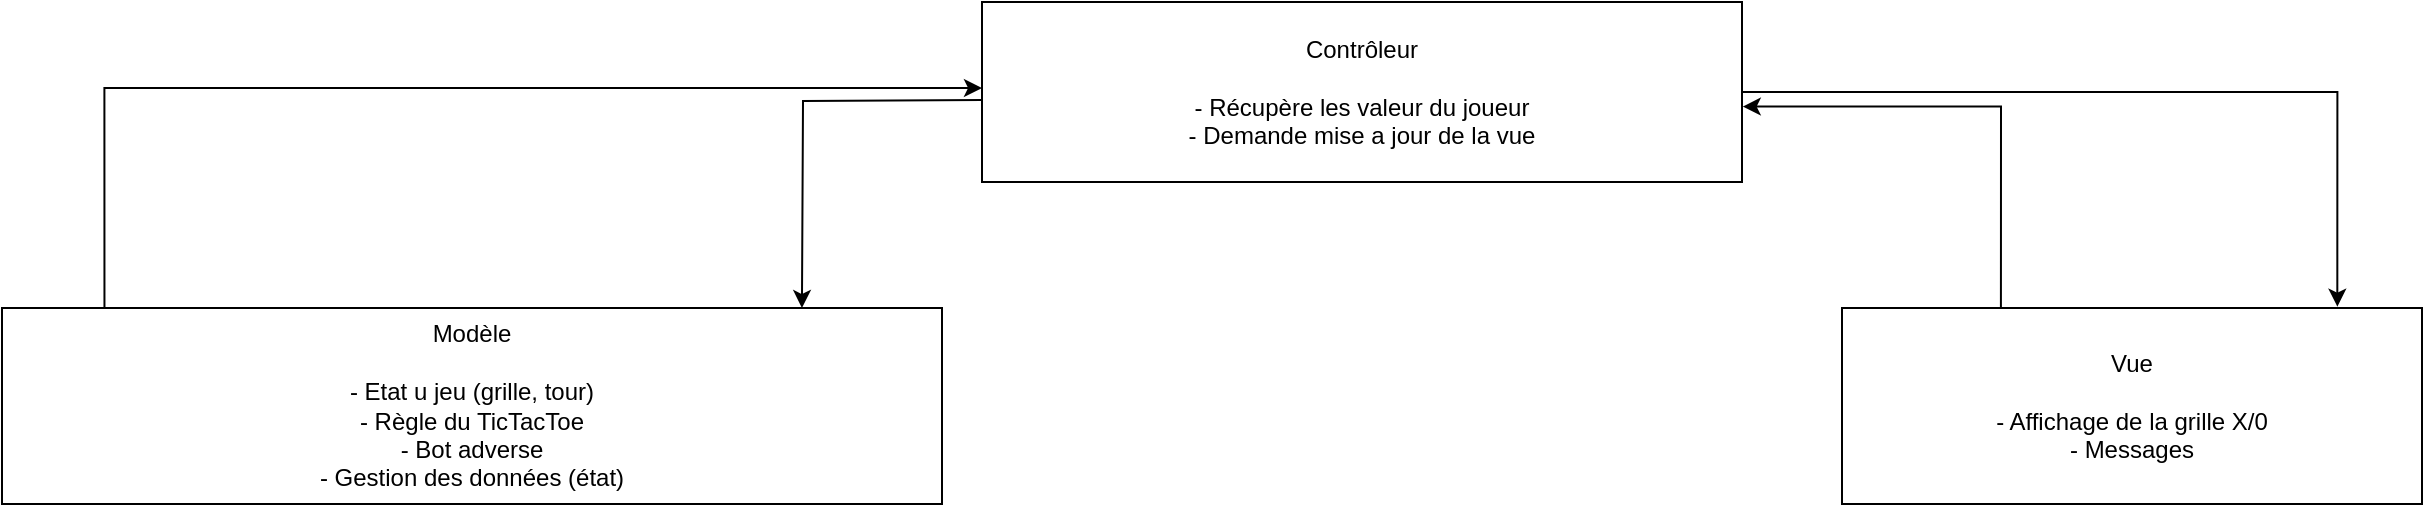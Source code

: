 <mxfile version="28.2.5">
  <diagram name="Page-1" id="AEfFvpfA0PrJpsahhnSm">
    <mxGraphModel dx="3021" dy="1068" grid="1" gridSize="10" guides="1" tooltips="1" connect="1" arrows="1" fold="1" page="1" pageScale="1" pageWidth="827" pageHeight="583" math="0" shadow="0">
      <root>
        <mxCell id="0" />
        <mxCell id="1" parent="0" />
        <mxCell id="BNPRaXnq0KBUVInosA-8-1" value="Contrôleur&lt;br&gt;&lt;br&gt;- Récupère les valeur du joueur&lt;br&gt;- Demande mise a jour de la vue" style="rounded=0;whiteSpace=wrap;html=1;align=center;" vertex="1" parent="1">
          <mxGeometry x="-190" y="57" width="380" height="90" as="geometry" />
        </mxCell>
        <mxCell id="BNPRaXnq0KBUVInosA-8-2" value="&lt;font&gt;Vue&lt;/font&gt;&lt;div&gt;&lt;font&gt;&lt;br&gt;&lt;/font&gt;&lt;/div&gt;&lt;div&gt;- Affichage de la grille X/0&lt;/div&gt;&lt;div&gt;- Messages&lt;br&gt;&lt;/div&gt;" style="rounded=0;whiteSpace=wrap;html=1;align=center;" vertex="1" parent="1">
          <mxGeometry x="240" y="210" width="290" height="98" as="geometry" />
        </mxCell>
        <mxCell id="BNPRaXnq0KBUVInosA-8-8" style="edgeStyle=orthogonalEdgeStyle;rounded=0;orthogonalLoop=1;jettySize=auto;html=1;exitX=0.109;exitY=0.007;exitDx=0;exitDy=0;exitPerimeter=0;" edge="1" parent="1" source="BNPRaXnq0KBUVInosA-8-5">
          <mxGeometry relative="1" as="geometry">
            <mxPoint x="-190" y="100" as="targetPoint" />
            <Array as="points">
              <mxPoint x="-629" y="100" />
              <mxPoint x="-190" y="100" />
            </Array>
          </mxGeometry>
        </mxCell>
        <mxCell id="BNPRaXnq0KBUVInosA-8-5" value="Modèle&lt;br&gt;&lt;br&gt;- Etat u jeu (grille, tour)&lt;br&gt;- Règle du TicTacToe&lt;br&gt;- Bot adverse&lt;br&gt;- Gestion des données (état)" style="rounded=0;whiteSpace=wrap;html=1;align=center;" vertex="1" parent="1">
          <mxGeometry x="-680" y="210" width="470" height="98" as="geometry" />
        </mxCell>
        <mxCell id="BNPRaXnq0KBUVInosA-8-6" style="edgeStyle=orthogonalEdgeStyle;rounded=0;orthogonalLoop=1;jettySize=auto;html=1;entryX=1.001;entryY=0.581;entryDx=0;entryDy=0;entryPerimeter=0;exitX=0.274;exitY=-0.004;exitDx=0;exitDy=0;exitPerimeter=0;" edge="1" parent="1" source="BNPRaXnq0KBUVInosA-8-2" target="BNPRaXnq0KBUVInosA-8-1">
          <mxGeometry relative="1" as="geometry" />
        </mxCell>
        <mxCell id="BNPRaXnq0KBUVInosA-8-7" style="edgeStyle=orthogonalEdgeStyle;rounded=0;orthogonalLoop=1;jettySize=auto;html=1;entryX=0.851;entryY=-0.041;entryDx=0;entryDy=0;entryPerimeter=0;" edge="1" parent="1">
          <mxGeometry relative="1" as="geometry">
            <mxPoint x="-190" y="106.02" as="sourcePoint" />
            <mxPoint x="-280.03" y="210.002" as="targetPoint" />
          </mxGeometry>
        </mxCell>
        <mxCell id="BNPRaXnq0KBUVInosA-8-9" style="edgeStyle=orthogonalEdgeStyle;rounded=0;orthogonalLoop=1;jettySize=auto;html=1;entryX=0.854;entryY=-0.007;entryDx=0;entryDy=0;entryPerimeter=0;" edge="1" parent="1" source="BNPRaXnq0KBUVInosA-8-1" target="BNPRaXnq0KBUVInosA-8-2">
          <mxGeometry relative="1" as="geometry" />
        </mxCell>
      </root>
    </mxGraphModel>
  </diagram>
</mxfile>

